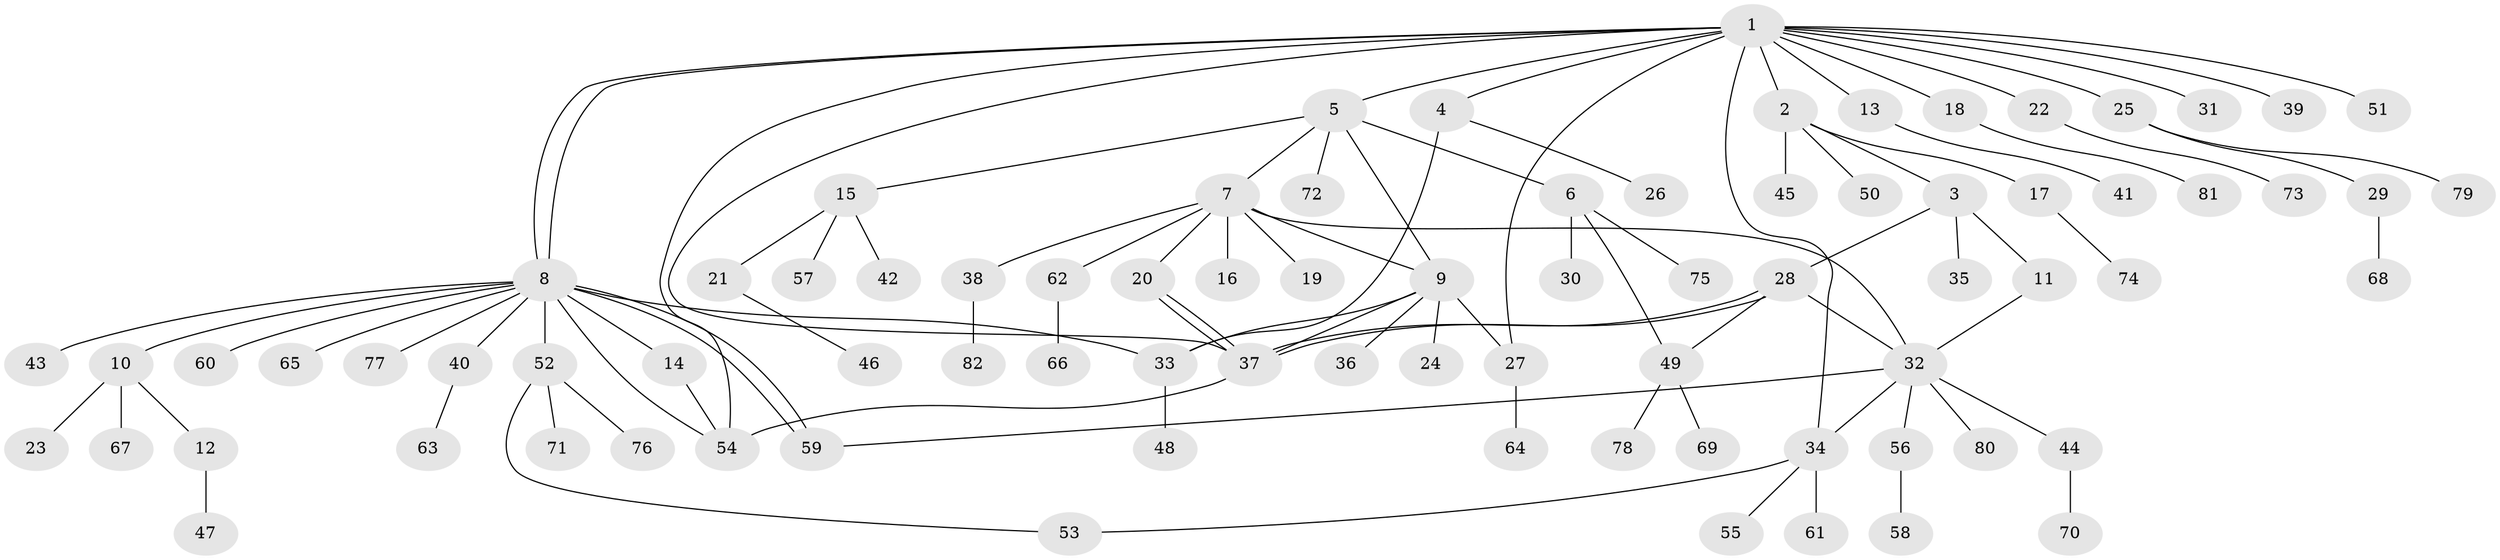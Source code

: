 // coarse degree distribution, {14: 0.01694915254237288, 4: 0.03389830508474576, 3: 0.1016949152542373, 5: 0.01694915254237288, 8: 0.03389830508474576, 16: 0.01694915254237288, 6: 0.01694915254237288, 2: 0.13559322033898305, 1: 0.5932203389830508, 11: 0.01694915254237288, 7: 0.01694915254237288}
// Generated by graph-tools (version 1.1) at 2025/41/03/06/25 10:41:50]
// undirected, 82 vertices, 101 edges
graph export_dot {
graph [start="1"]
  node [color=gray90,style=filled];
  1;
  2;
  3;
  4;
  5;
  6;
  7;
  8;
  9;
  10;
  11;
  12;
  13;
  14;
  15;
  16;
  17;
  18;
  19;
  20;
  21;
  22;
  23;
  24;
  25;
  26;
  27;
  28;
  29;
  30;
  31;
  32;
  33;
  34;
  35;
  36;
  37;
  38;
  39;
  40;
  41;
  42;
  43;
  44;
  45;
  46;
  47;
  48;
  49;
  50;
  51;
  52;
  53;
  54;
  55;
  56;
  57;
  58;
  59;
  60;
  61;
  62;
  63;
  64;
  65;
  66;
  67;
  68;
  69;
  70;
  71;
  72;
  73;
  74;
  75;
  76;
  77;
  78;
  79;
  80;
  81;
  82;
  1 -- 2;
  1 -- 4;
  1 -- 5;
  1 -- 8;
  1 -- 8;
  1 -- 13;
  1 -- 18;
  1 -- 22;
  1 -- 25;
  1 -- 27;
  1 -- 31;
  1 -- 34;
  1 -- 37;
  1 -- 39;
  1 -- 51;
  1 -- 54;
  2 -- 3;
  2 -- 17;
  2 -- 45;
  2 -- 50;
  3 -- 11;
  3 -- 28;
  3 -- 35;
  4 -- 26;
  4 -- 33;
  5 -- 6;
  5 -- 7;
  5 -- 9;
  5 -- 15;
  5 -- 72;
  6 -- 30;
  6 -- 49;
  6 -- 75;
  7 -- 9;
  7 -- 16;
  7 -- 19;
  7 -- 20;
  7 -- 32;
  7 -- 38;
  7 -- 62;
  8 -- 10;
  8 -- 14;
  8 -- 33;
  8 -- 40;
  8 -- 43;
  8 -- 52;
  8 -- 54;
  8 -- 59;
  8 -- 59;
  8 -- 60;
  8 -- 65;
  8 -- 77;
  9 -- 24;
  9 -- 27;
  9 -- 33;
  9 -- 36;
  9 -- 37;
  10 -- 12;
  10 -- 23;
  10 -- 67;
  11 -- 32;
  12 -- 47;
  13 -- 41;
  14 -- 54;
  15 -- 21;
  15 -- 42;
  15 -- 57;
  17 -- 74;
  18 -- 81;
  20 -- 37;
  20 -- 37;
  21 -- 46;
  22 -- 73;
  25 -- 29;
  25 -- 79;
  27 -- 64;
  28 -- 32;
  28 -- 37;
  28 -- 37;
  28 -- 49;
  29 -- 68;
  32 -- 34;
  32 -- 44;
  32 -- 56;
  32 -- 59;
  32 -- 80;
  33 -- 48;
  34 -- 53;
  34 -- 55;
  34 -- 61;
  37 -- 54;
  38 -- 82;
  40 -- 63;
  44 -- 70;
  49 -- 69;
  49 -- 78;
  52 -- 53;
  52 -- 71;
  52 -- 76;
  56 -- 58;
  62 -- 66;
}
